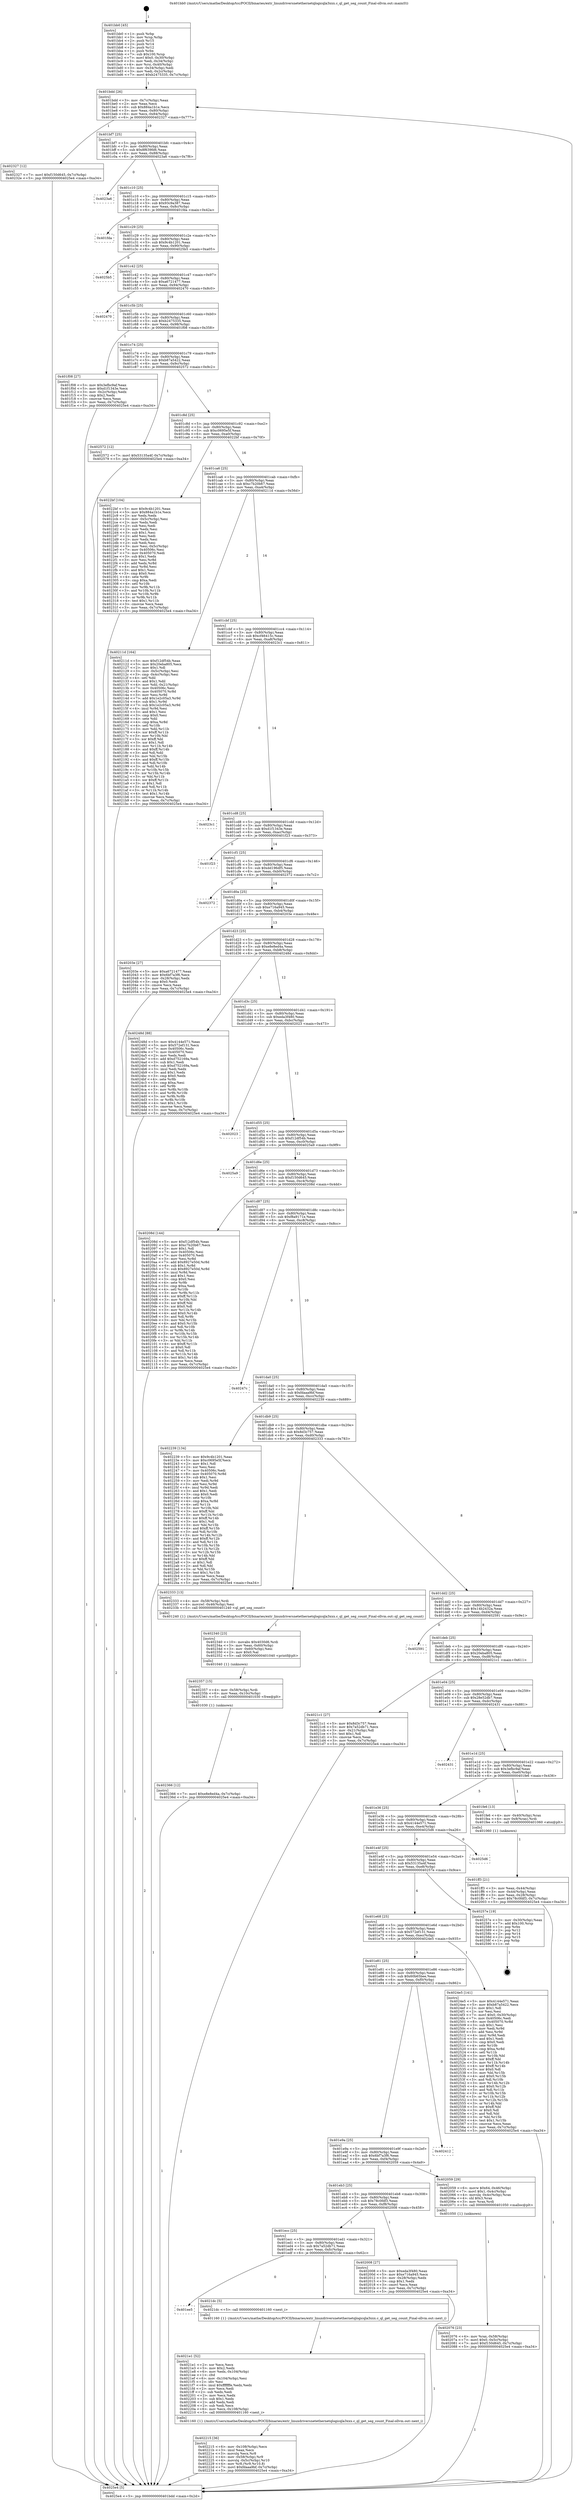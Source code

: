 digraph "0x401bb0" {
  label = "0x401bb0 (/mnt/c/Users/mathe/Desktop/tcc/POCII/binaries/extr_linuxdriversnetethernetqlogicqla3xxx.c_ql_get_seg_count_Final-ollvm.out::main(0))"
  labelloc = "t"
  node[shape=record]

  Entry [label="",width=0.3,height=0.3,shape=circle,fillcolor=black,style=filled]
  "0x401bdd" [label="{
     0x401bdd [26]\l
     | [instrs]\l
     &nbsp;&nbsp;0x401bdd \<+3\>: mov -0x7c(%rbp),%eax\l
     &nbsp;&nbsp;0x401be0 \<+2\>: mov %eax,%ecx\l
     &nbsp;&nbsp;0x401be2 \<+6\>: sub $0x884a1b1e,%ecx\l
     &nbsp;&nbsp;0x401be8 \<+3\>: mov %eax,-0x80(%rbp)\l
     &nbsp;&nbsp;0x401beb \<+6\>: mov %ecx,-0x84(%rbp)\l
     &nbsp;&nbsp;0x401bf1 \<+6\>: je 0000000000402327 \<main+0x777\>\l
  }"]
  "0x402327" [label="{
     0x402327 [12]\l
     | [instrs]\l
     &nbsp;&nbsp;0x402327 \<+7\>: movl $0xf150d645,-0x7c(%rbp)\l
     &nbsp;&nbsp;0x40232e \<+5\>: jmp 00000000004025e4 \<main+0xa34\>\l
  }"]
  "0x401bf7" [label="{
     0x401bf7 [25]\l
     | [instrs]\l
     &nbsp;&nbsp;0x401bf7 \<+5\>: jmp 0000000000401bfc \<main+0x4c\>\l
     &nbsp;&nbsp;0x401bfc \<+3\>: mov -0x80(%rbp),%eax\l
     &nbsp;&nbsp;0x401bff \<+5\>: sub $0x8f639fd6,%eax\l
     &nbsp;&nbsp;0x401c04 \<+6\>: mov %eax,-0x88(%rbp)\l
     &nbsp;&nbsp;0x401c0a \<+6\>: je 00000000004023a6 \<main+0x7f6\>\l
  }"]
  Exit [label="",width=0.3,height=0.3,shape=circle,fillcolor=black,style=filled,peripheries=2]
  "0x4023a6" [label="{
     0x4023a6\l
  }", style=dashed]
  "0x401c10" [label="{
     0x401c10 [25]\l
     | [instrs]\l
     &nbsp;&nbsp;0x401c10 \<+5\>: jmp 0000000000401c15 \<main+0x65\>\l
     &nbsp;&nbsp;0x401c15 \<+3\>: mov -0x80(%rbp),%eax\l
     &nbsp;&nbsp;0x401c18 \<+5\>: sub $0x93c9a387,%eax\l
     &nbsp;&nbsp;0x401c1d \<+6\>: mov %eax,-0x8c(%rbp)\l
     &nbsp;&nbsp;0x401c23 \<+6\>: je 0000000000401fda \<main+0x42a\>\l
  }"]
  "0x402366" [label="{
     0x402366 [12]\l
     | [instrs]\l
     &nbsp;&nbsp;0x402366 \<+7\>: movl $0xe8e8ed4a,-0x7c(%rbp)\l
     &nbsp;&nbsp;0x40236d \<+5\>: jmp 00000000004025e4 \<main+0xa34\>\l
  }"]
  "0x401fda" [label="{
     0x401fda\l
  }", style=dashed]
  "0x401c29" [label="{
     0x401c29 [25]\l
     | [instrs]\l
     &nbsp;&nbsp;0x401c29 \<+5\>: jmp 0000000000401c2e \<main+0x7e\>\l
     &nbsp;&nbsp;0x401c2e \<+3\>: mov -0x80(%rbp),%eax\l
     &nbsp;&nbsp;0x401c31 \<+5\>: sub $0x9c4b1201,%eax\l
     &nbsp;&nbsp;0x401c36 \<+6\>: mov %eax,-0x90(%rbp)\l
     &nbsp;&nbsp;0x401c3c \<+6\>: je 00000000004025b5 \<main+0xa05\>\l
  }"]
  "0x402357" [label="{
     0x402357 [15]\l
     | [instrs]\l
     &nbsp;&nbsp;0x402357 \<+4\>: mov -0x58(%rbp),%rdi\l
     &nbsp;&nbsp;0x40235b \<+6\>: mov %eax,-0x10c(%rbp)\l
     &nbsp;&nbsp;0x402361 \<+5\>: call 0000000000401030 \<free@plt\>\l
     | [calls]\l
     &nbsp;&nbsp;0x401030 \{1\} (unknown)\l
  }"]
  "0x4025b5" [label="{
     0x4025b5\l
  }", style=dashed]
  "0x401c42" [label="{
     0x401c42 [25]\l
     | [instrs]\l
     &nbsp;&nbsp;0x401c42 \<+5\>: jmp 0000000000401c47 \<main+0x97\>\l
     &nbsp;&nbsp;0x401c47 \<+3\>: mov -0x80(%rbp),%eax\l
     &nbsp;&nbsp;0x401c4a \<+5\>: sub $0xa6721477,%eax\l
     &nbsp;&nbsp;0x401c4f \<+6\>: mov %eax,-0x94(%rbp)\l
     &nbsp;&nbsp;0x401c55 \<+6\>: je 0000000000402470 \<main+0x8c0\>\l
  }"]
  "0x402340" [label="{
     0x402340 [23]\l
     | [instrs]\l
     &nbsp;&nbsp;0x402340 \<+10\>: movabs $0x4030d6,%rdi\l
     &nbsp;&nbsp;0x40234a \<+3\>: mov %eax,-0x60(%rbp)\l
     &nbsp;&nbsp;0x40234d \<+3\>: mov -0x60(%rbp),%esi\l
     &nbsp;&nbsp;0x402350 \<+2\>: mov $0x0,%al\l
     &nbsp;&nbsp;0x402352 \<+5\>: call 0000000000401040 \<printf@plt\>\l
     | [calls]\l
     &nbsp;&nbsp;0x401040 \{1\} (unknown)\l
  }"]
  "0x402470" [label="{
     0x402470\l
  }", style=dashed]
  "0x401c5b" [label="{
     0x401c5b [25]\l
     | [instrs]\l
     &nbsp;&nbsp;0x401c5b \<+5\>: jmp 0000000000401c60 \<main+0xb0\>\l
     &nbsp;&nbsp;0x401c60 \<+3\>: mov -0x80(%rbp),%eax\l
     &nbsp;&nbsp;0x401c63 \<+5\>: sub $0xb2475335,%eax\l
     &nbsp;&nbsp;0x401c68 \<+6\>: mov %eax,-0x98(%rbp)\l
     &nbsp;&nbsp;0x401c6e \<+6\>: je 0000000000401f08 \<main+0x358\>\l
  }"]
  "0x402215" [label="{
     0x402215 [36]\l
     | [instrs]\l
     &nbsp;&nbsp;0x402215 \<+6\>: mov -0x108(%rbp),%ecx\l
     &nbsp;&nbsp;0x40221b \<+3\>: imul %eax,%ecx\l
     &nbsp;&nbsp;0x40221e \<+3\>: movslq %ecx,%r8\l
     &nbsp;&nbsp;0x402221 \<+4\>: mov -0x58(%rbp),%r9\l
     &nbsp;&nbsp;0x402225 \<+4\>: movslq -0x5c(%rbp),%r10\l
     &nbsp;&nbsp;0x402229 \<+4\>: mov %r8,(%r9,%r10,8)\l
     &nbsp;&nbsp;0x40222d \<+7\>: movl $0xfdaaa9bf,-0x7c(%rbp)\l
     &nbsp;&nbsp;0x402234 \<+5\>: jmp 00000000004025e4 \<main+0xa34\>\l
  }"]
  "0x401f08" [label="{
     0x401f08 [27]\l
     | [instrs]\l
     &nbsp;&nbsp;0x401f08 \<+5\>: mov $0x3efbc9af,%eax\l
     &nbsp;&nbsp;0x401f0d \<+5\>: mov $0xd1f1343e,%ecx\l
     &nbsp;&nbsp;0x401f12 \<+3\>: mov -0x2c(%rbp),%edx\l
     &nbsp;&nbsp;0x401f15 \<+3\>: cmp $0x2,%edx\l
     &nbsp;&nbsp;0x401f18 \<+3\>: cmovne %ecx,%eax\l
     &nbsp;&nbsp;0x401f1b \<+3\>: mov %eax,-0x7c(%rbp)\l
     &nbsp;&nbsp;0x401f1e \<+5\>: jmp 00000000004025e4 \<main+0xa34\>\l
  }"]
  "0x401c74" [label="{
     0x401c74 [25]\l
     | [instrs]\l
     &nbsp;&nbsp;0x401c74 \<+5\>: jmp 0000000000401c79 \<main+0xc9\>\l
     &nbsp;&nbsp;0x401c79 \<+3\>: mov -0x80(%rbp),%eax\l
     &nbsp;&nbsp;0x401c7c \<+5\>: sub $0xb87a5422,%eax\l
     &nbsp;&nbsp;0x401c81 \<+6\>: mov %eax,-0x9c(%rbp)\l
     &nbsp;&nbsp;0x401c87 \<+6\>: je 0000000000402572 \<main+0x9c2\>\l
  }"]
  "0x4025e4" [label="{
     0x4025e4 [5]\l
     | [instrs]\l
     &nbsp;&nbsp;0x4025e4 \<+5\>: jmp 0000000000401bdd \<main+0x2d\>\l
  }"]
  "0x401bb0" [label="{
     0x401bb0 [45]\l
     | [instrs]\l
     &nbsp;&nbsp;0x401bb0 \<+1\>: push %rbp\l
     &nbsp;&nbsp;0x401bb1 \<+3\>: mov %rsp,%rbp\l
     &nbsp;&nbsp;0x401bb4 \<+2\>: push %r15\l
     &nbsp;&nbsp;0x401bb6 \<+2\>: push %r14\l
     &nbsp;&nbsp;0x401bb8 \<+2\>: push %r12\l
     &nbsp;&nbsp;0x401bba \<+1\>: push %rbx\l
     &nbsp;&nbsp;0x401bbb \<+7\>: sub $0x100,%rsp\l
     &nbsp;&nbsp;0x401bc2 \<+7\>: movl $0x0,-0x30(%rbp)\l
     &nbsp;&nbsp;0x401bc9 \<+3\>: mov %edi,-0x34(%rbp)\l
     &nbsp;&nbsp;0x401bcc \<+4\>: mov %rsi,-0x40(%rbp)\l
     &nbsp;&nbsp;0x401bd0 \<+3\>: mov -0x34(%rbp),%edi\l
     &nbsp;&nbsp;0x401bd3 \<+3\>: mov %edi,-0x2c(%rbp)\l
     &nbsp;&nbsp;0x401bd6 \<+7\>: movl $0xb2475335,-0x7c(%rbp)\l
  }"]
  "0x4021e1" [label="{
     0x4021e1 [52]\l
     | [instrs]\l
     &nbsp;&nbsp;0x4021e1 \<+2\>: xor %ecx,%ecx\l
     &nbsp;&nbsp;0x4021e3 \<+5\>: mov $0x2,%edx\l
     &nbsp;&nbsp;0x4021e8 \<+6\>: mov %edx,-0x104(%rbp)\l
     &nbsp;&nbsp;0x4021ee \<+1\>: cltd\l
     &nbsp;&nbsp;0x4021ef \<+6\>: mov -0x104(%rbp),%esi\l
     &nbsp;&nbsp;0x4021f5 \<+2\>: idiv %esi\l
     &nbsp;&nbsp;0x4021f7 \<+6\>: imul $0xfffffffe,%edx,%edx\l
     &nbsp;&nbsp;0x4021fd \<+2\>: mov %ecx,%edi\l
     &nbsp;&nbsp;0x4021ff \<+2\>: sub %edx,%edi\l
     &nbsp;&nbsp;0x402201 \<+2\>: mov %ecx,%edx\l
     &nbsp;&nbsp;0x402203 \<+3\>: sub $0x1,%edx\l
     &nbsp;&nbsp;0x402206 \<+2\>: add %edx,%edi\l
     &nbsp;&nbsp;0x402208 \<+2\>: sub %edi,%ecx\l
     &nbsp;&nbsp;0x40220a \<+6\>: mov %ecx,-0x108(%rbp)\l
     &nbsp;&nbsp;0x402210 \<+5\>: call 0000000000401160 \<next_i\>\l
     | [calls]\l
     &nbsp;&nbsp;0x401160 \{1\} (/mnt/c/Users/mathe/Desktop/tcc/POCII/binaries/extr_linuxdriversnetethernetqlogicqla3xxx.c_ql_get_seg_count_Final-ollvm.out::next_i)\l
  }"]
  "0x402572" [label="{
     0x402572 [12]\l
     | [instrs]\l
     &nbsp;&nbsp;0x402572 \<+7\>: movl $0x53135a4f,-0x7c(%rbp)\l
     &nbsp;&nbsp;0x402579 \<+5\>: jmp 00000000004025e4 \<main+0xa34\>\l
  }"]
  "0x401c8d" [label="{
     0x401c8d [25]\l
     | [instrs]\l
     &nbsp;&nbsp;0x401c8d \<+5\>: jmp 0000000000401c92 \<main+0xe2\>\l
     &nbsp;&nbsp;0x401c92 \<+3\>: mov -0x80(%rbp),%eax\l
     &nbsp;&nbsp;0x401c95 \<+5\>: sub $0xc0695e5f,%eax\l
     &nbsp;&nbsp;0x401c9a \<+6\>: mov %eax,-0xa0(%rbp)\l
     &nbsp;&nbsp;0x401ca0 \<+6\>: je 00000000004022bf \<main+0x70f\>\l
  }"]
  "0x401ee5" [label="{
     0x401ee5\l
  }", style=dashed]
  "0x4022bf" [label="{
     0x4022bf [104]\l
     | [instrs]\l
     &nbsp;&nbsp;0x4022bf \<+5\>: mov $0x9c4b1201,%eax\l
     &nbsp;&nbsp;0x4022c4 \<+5\>: mov $0x884a1b1e,%ecx\l
     &nbsp;&nbsp;0x4022c9 \<+2\>: xor %edx,%edx\l
     &nbsp;&nbsp;0x4022cb \<+3\>: mov -0x5c(%rbp),%esi\l
     &nbsp;&nbsp;0x4022ce \<+2\>: mov %edx,%edi\l
     &nbsp;&nbsp;0x4022d0 \<+2\>: sub %esi,%edi\l
     &nbsp;&nbsp;0x4022d2 \<+2\>: mov %edx,%esi\l
     &nbsp;&nbsp;0x4022d4 \<+3\>: sub $0x1,%esi\l
     &nbsp;&nbsp;0x4022d7 \<+2\>: add %esi,%edi\l
     &nbsp;&nbsp;0x4022d9 \<+2\>: mov %edx,%esi\l
     &nbsp;&nbsp;0x4022db \<+2\>: sub %edi,%esi\l
     &nbsp;&nbsp;0x4022dd \<+3\>: mov %esi,-0x5c(%rbp)\l
     &nbsp;&nbsp;0x4022e0 \<+7\>: mov 0x40506c,%esi\l
     &nbsp;&nbsp;0x4022e7 \<+7\>: mov 0x405070,%edi\l
     &nbsp;&nbsp;0x4022ee \<+3\>: sub $0x1,%edx\l
     &nbsp;&nbsp;0x4022f1 \<+3\>: mov %esi,%r8d\l
     &nbsp;&nbsp;0x4022f4 \<+3\>: add %edx,%r8d\l
     &nbsp;&nbsp;0x4022f7 \<+4\>: imul %r8d,%esi\l
     &nbsp;&nbsp;0x4022fb \<+3\>: and $0x1,%esi\l
     &nbsp;&nbsp;0x4022fe \<+3\>: cmp $0x0,%esi\l
     &nbsp;&nbsp;0x402301 \<+4\>: sete %r9b\l
     &nbsp;&nbsp;0x402305 \<+3\>: cmp $0xa,%edi\l
     &nbsp;&nbsp;0x402308 \<+4\>: setl %r10b\l
     &nbsp;&nbsp;0x40230c \<+3\>: mov %r9b,%r11b\l
     &nbsp;&nbsp;0x40230f \<+3\>: and %r10b,%r11b\l
     &nbsp;&nbsp;0x402312 \<+3\>: xor %r10b,%r9b\l
     &nbsp;&nbsp;0x402315 \<+3\>: or %r9b,%r11b\l
     &nbsp;&nbsp;0x402318 \<+4\>: test $0x1,%r11b\l
     &nbsp;&nbsp;0x40231c \<+3\>: cmovne %ecx,%eax\l
     &nbsp;&nbsp;0x40231f \<+3\>: mov %eax,-0x7c(%rbp)\l
     &nbsp;&nbsp;0x402322 \<+5\>: jmp 00000000004025e4 \<main+0xa34\>\l
  }"]
  "0x401ca6" [label="{
     0x401ca6 [25]\l
     | [instrs]\l
     &nbsp;&nbsp;0x401ca6 \<+5\>: jmp 0000000000401cab \<main+0xfb\>\l
     &nbsp;&nbsp;0x401cab \<+3\>: mov -0x80(%rbp),%eax\l
     &nbsp;&nbsp;0x401cae \<+5\>: sub $0xc7b20b67,%eax\l
     &nbsp;&nbsp;0x401cb3 \<+6\>: mov %eax,-0xa4(%rbp)\l
     &nbsp;&nbsp;0x401cb9 \<+6\>: je 000000000040211d \<main+0x56d\>\l
  }"]
  "0x4021dc" [label="{
     0x4021dc [5]\l
     | [instrs]\l
     &nbsp;&nbsp;0x4021dc \<+5\>: call 0000000000401160 \<next_i\>\l
     | [calls]\l
     &nbsp;&nbsp;0x401160 \{1\} (/mnt/c/Users/mathe/Desktop/tcc/POCII/binaries/extr_linuxdriversnetethernetqlogicqla3xxx.c_ql_get_seg_count_Final-ollvm.out::next_i)\l
  }"]
  "0x40211d" [label="{
     0x40211d [164]\l
     | [instrs]\l
     &nbsp;&nbsp;0x40211d \<+5\>: mov $0xf12df54b,%eax\l
     &nbsp;&nbsp;0x402122 \<+5\>: mov $0x20eba805,%ecx\l
     &nbsp;&nbsp;0x402127 \<+2\>: mov $0x1,%dl\l
     &nbsp;&nbsp;0x402129 \<+3\>: mov -0x5c(%rbp),%esi\l
     &nbsp;&nbsp;0x40212c \<+3\>: cmp -0x4c(%rbp),%esi\l
     &nbsp;&nbsp;0x40212f \<+4\>: setl %dil\l
     &nbsp;&nbsp;0x402133 \<+4\>: and $0x1,%dil\l
     &nbsp;&nbsp;0x402137 \<+4\>: mov %dil,-0x21(%rbp)\l
     &nbsp;&nbsp;0x40213b \<+7\>: mov 0x40506c,%esi\l
     &nbsp;&nbsp;0x402142 \<+8\>: mov 0x405070,%r8d\l
     &nbsp;&nbsp;0x40214a \<+3\>: mov %esi,%r9d\l
     &nbsp;&nbsp;0x40214d \<+7\>: add $0x1e2c05a3,%r9d\l
     &nbsp;&nbsp;0x402154 \<+4\>: sub $0x1,%r9d\l
     &nbsp;&nbsp;0x402158 \<+7\>: sub $0x1e2c05a3,%r9d\l
     &nbsp;&nbsp;0x40215f \<+4\>: imul %r9d,%esi\l
     &nbsp;&nbsp;0x402163 \<+3\>: and $0x1,%esi\l
     &nbsp;&nbsp;0x402166 \<+3\>: cmp $0x0,%esi\l
     &nbsp;&nbsp;0x402169 \<+4\>: sete %dil\l
     &nbsp;&nbsp;0x40216d \<+4\>: cmp $0xa,%r8d\l
     &nbsp;&nbsp;0x402171 \<+4\>: setl %r10b\l
     &nbsp;&nbsp;0x402175 \<+3\>: mov %dil,%r11b\l
     &nbsp;&nbsp;0x402178 \<+4\>: xor $0xff,%r11b\l
     &nbsp;&nbsp;0x40217c \<+3\>: mov %r10b,%bl\l
     &nbsp;&nbsp;0x40217f \<+3\>: xor $0xff,%bl\l
     &nbsp;&nbsp;0x402182 \<+3\>: xor $0x1,%dl\l
     &nbsp;&nbsp;0x402185 \<+3\>: mov %r11b,%r14b\l
     &nbsp;&nbsp;0x402188 \<+4\>: and $0xff,%r14b\l
     &nbsp;&nbsp;0x40218c \<+3\>: and %dl,%dil\l
     &nbsp;&nbsp;0x40218f \<+3\>: mov %bl,%r15b\l
     &nbsp;&nbsp;0x402192 \<+4\>: and $0xff,%r15b\l
     &nbsp;&nbsp;0x402196 \<+3\>: and %dl,%r10b\l
     &nbsp;&nbsp;0x402199 \<+3\>: or %dil,%r14b\l
     &nbsp;&nbsp;0x40219c \<+3\>: or %r10b,%r15b\l
     &nbsp;&nbsp;0x40219f \<+3\>: xor %r15b,%r14b\l
     &nbsp;&nbsp;0x4021a2 \<+3\>: or %bl,%r11b\l
     &nbsp;&nbsp;0x4021a5 \<+4\>: xor $0xff,%r11b\l
     &nbsp;&nbsp;0x4021a9 \<+3\>: or $0x1,%dl\l
     &nbsp;&nbsp;0x4021ac \<+3\>: and %dl,%r11b\l
     &nbsp;&nbsp;0x4021af \<+3\>: or %r11b,%r14b\l
     &nbsp;&nbsp;0x4021b2 \<+4\>: test $0x1,%r14b\l
     &nbsp;&nbsp;0x4021b6 \<+3\>: cmovne %ecx,%eax\l
     &nbsp;&nbsp;0x4021b9 \<+3\>: mov %eax,-0x7c(%rbp)\l
     &nbsp;&nbsp;0x4021bc \<+5\>: jmp 00000000004025e4 \<main+0xa34\>\l
  }"]
  "0x401cbf" [label="{
     0x401cbf [25]\l
     | [instrs]\l
     &nbsp;&nbsp;0x401cbf \<+5\>: jmp 0000000000401cc4 \<main+0x114\>\l
     &nbsp;&nbsp;0x401cc4 \<+3\>: mov -0x80(%rbp),%eax\l
     &nbsp;&nbsp;0x401cc7 \<+5\>: sub $0xcf46415c,%eax\l
     &nbsp;&nbsp;0x401ccc \<+6\>: mov %eax,-0xa8(%rbp)\l
     &nbsp;&nbsp;0x401cd2 \<+6\>: je 00000000004023c1 \<main+0x811\>\l
  }"]
  "0x402076" [label="{
     0x402076 [23]\l
     | [instrs]\l
     &nbsp;&nbsp;0x402076 \<+4\>: mov %rax,-0x58(%rbp)\l
     &nbsp;&nbsp;0x40207a \<+7\>: movl $0x0,-0x5c(%rbp)\l
     &nbsp;&nbsp;0x402081 \<+7\>: movl $0xf150d645,-0x7c(%rbp)\l
     &nbsp;&nbsp;0x402088 \<+5\>: jmp 00000000004025e4 \<main+0xa34\>\l
  }"]
  "0x4023c1" [label="{
     0x4023c1\l
  }", style=dashed]
  "0x401cd8" [label="{
     0x401cd8 [25]\l
     | [instrs]\l
     &nbsp;&nbsp;0x401cd8 \<+5\>: jmp 0000000000401cdd \<main+0x12d\>\l
     &nbsp;&nbsp;0x401cdd \<+3\>: mov -0x80(%rbp),%eax\l
     &nbsp;&nbsp;0x401ce0 \<+5\>: sub $0xd1f1343e,%eax\l
     &nbsp;&nbsp;0x401ce5 \<+6\>: mov %eax,-0xac(%rbp)\l
     &nbsp;&nbsp;0x401ceb \<+6\>: je 0000000000401f23 \<main+0x373\>\l
  }"]
  "0x401ecc" [label="{
     0x401ecc [25]\l
     | [instrs]\l
     &nbsp;&nbsp;0x401ecc \<+5\>: jmp 0000000000401ed1 \<main+0x321\>\l
     &nbsp;&nbsp;0x401ed1 \<+3\>: mov -0x80(%rbp),%eax\l
     &nbsp;&nbsp;0x401ed4 \<+5\>: sub $0x7a52db71,%eax\l
     &nbsp;&nbsp;0x401ed9 \<+6\>: mov %eax,-0xfc(%rbp)\l
     &nbsp;&nbsp;0x401edf \<+6\>: je 00000000004021dc \<main+0x62c\>\l
  }"]
  "0x401f23" [label="{
     0x401f23\l
  }", style=dashed]
  "0x401cf1" [label="{
     0x401cf1 [25]\l
     | [instrs]\l
     &nbsp;&nbsp;0x401cf1 \<+5\>: jmp 0000000000401cf6 \<main+0x146\>\l
     &nbsp;&nbsp;0x401cf6 \<+3\>: mov -0x80(%rbp),%eax\l
     &nbsp;&nbsp;0x401cf9 \<+5\>: sub $0xdd196df5,%eax\l
     &nbsp;&nbsp;0x401cfe \<+6\>: mov %eax,-0xb0(%rbp)\l
     &nbsp;&nbsp;0x401d04 \<+6\>: je 0000000000402372 \<main+0x7c2\>\l
  }"]
  "0x402008" [label="{
     0x402008 [27]\l
     | [instrs]\l
     &nbsp;&nbsp;0x402008 \<+5\>: mov $0xeda3f480,%eax\l
     &nbsp;&nbsp;0x40200d \<+5\>: mov $0xe716a945,%ecx\l
     &nbsp;&nbsp;0x402012 \<+3\>: mov -0x28(%rbp),%edx\l
     &nbsp;&nbsp;0x402015 \<+3\>: cmp $0x1,%edx\l
     &nbsp;&nbsp;0x402018 \<+3\>: cmovl %ecx,%eax\l
     &nbsp;&nbsp;0x40201b \<+3\>: mov %eax,-0x7c(%rbp)\l
     &nbsp;&nbsp;0x40201e \<+5\>: jmp 00000000004025e4 \<main+0xa34\>\l
  }"]
  "0x402372" [label="{
     0x402372\l
  }", style=dashed]
  "0x401d0a" [label="{
     0x401d0a [25]\l
     | [instrs]\l
     &nbsp;&nbsp;0x401d0a \<+5\>: jmp 0000000000401d0f \<main+0x15f\>\l
     &nbsp;&nbsp;0x401d0f \<+3\>: mov -0x80(%rbp),%eax\l
     &nbsp;&nbsp;0x401d12 \<+5\>: sub $0xe716a945,%eax\l
     &nbsp;&nbsp;0x401d17 \<+6\>: mov %eax,-0xb4(%rbp)\l
     &nbsp;&nbsp;0x401d1d \<+6\>: je 000000000040203e \<main+0x48e\>\l
  }"]
  "0x401eb3" [label="{
     0x401eb3 [25]\l
     | [instrs]\l
     &nbsp;&nbsp;0x401eb3 \<+5\>: jmp 0000000000401eb8 \<main+0x308\>\l
     &nbsp;&nbsp;0x401eb8 \<+3\>: mov -0x80(%rbp),%eax\l
     &nbsp;&nbsp;0x401ebb \<+5\>: sub $0x78c0fdf3,%eax\l
     &nbsp;&nbsp;0x401ec0 \<+6\>: mov %eax,-0xf8(%rbp)\l
     &nbsp;&nbsp;0x401ec6 \<+6\>: je 0000000000402008 \<main+0x458\>\l
  }"]
  "0x40203e" [label="{
     0x40203e [27]\l
     | [instrs]\l
     &nbsp;&nbsp;0x40203e \<+5\>: mov $0xa6721477,%eax\l
     &nbsp;&nbsp;0x402043 \<+5\>: mov $0x6bf7a3f6,%ecx\l
     &nbsp;&nbsp;0x402048 \<+3\>: mov -0x28(%rbp),%edx\l
     &nbsp;&nbsp;0x40204b \<+3\>: cmp $0x0,%edx\l
     &nbsp;&nbsp;0x40204e \<+3\>: cmove %ecx,%eax\l
     &nbsp;&nbsp;0x402051 \<+3\>: mov %eax,-0x7c(%rbp)\l
     &nbsp;&nbsp;0x402054 \<+5\>: jmp 00000000004025e4 \<main+0xa34\>\l
  }"]
  "0x401d23" [label="{
     0x401d23 [25]\l
     | [instrs]\l
     &nbsp;&nbsp;0x401d23 \<+5\>: jmp 0000000000401d28 \<main+0x178\>\l
     &nbsp;&nbsp;0x401d28 \<+3\>: mov -0x80(%rbp),%eax\l
     &nbsp;&nbsp;0x401d2b \<+5\>: sub $0xe8e8ed4a,%eax\l
     &nbsp;&nbsp;0x401d30 \<+6\>: mov %eax,-0xb8(%rbp)\l
     &nbsp;&nbsp;0x401d36 \<+6\>: je 000000000040248d \<main+0x8dd\>\l
  }"]
  "0x402059" [label="{
     0x402059 [29]\l
     | [instrs]\l
     &nbsp;&nbsp;0x402059 \<+6\>: movw $0x64,-0x46(%rbp)\l
     &nbsp;&nbsp;0x40205f \<+7\>: movl $0x1,-0x4c(%rbp)\l
     &nbsp;&nbsp;0x402066 \<+4\>: movslq -0x4c(%rbp),%rax\l
     &nbsp;&nbsp;0x40206a \<+4\>: shl $0x3,%rax\l
     &nbsp;&nbsp;0x40206e \<+3\>: mov %rax,%rdi\l
     &nbsp;&nbsp;0x402071 \<+5\>: call 0000000000401050 \<malloc@plt\>\l
     | [calls]\l
     &nbsp;&nbsp;0x401050 \{1\} (unknown)\l
  }"]
  "0x40248d" [label="{
     0x40248d [88]\l
     | [instrs]\l
     &nbsp;&nbsp;0x40248d \<+5\>: mov $0x4144e571,%eax\l
     &nbsp;&nbsp;0x402492 \<+5\>: mov $0x572ef131,%ecx\l
     &nbsp;&nbsp;0x402497 \<+7\>: mov 0x40506c,%edx\l
     &nbsp;&nbsp;0x40249e \<+7\>: mov 0x405070,%esi\l
     &nbsp;&nbsp;0x4024a5 \<+2\>: mov %edx,%edi\l
     &nbsp;&nbsp;0x4024a7 \<+6\>: add $0xd752169a,%edi\l
     &nbsp;&nbsp;0x4024ad \<+3\>: sub $0x1,%edi\l
     &nbsp;&nbsp;0x4024b0 \<+6\>: sub $0xd752169a,%edi\l
     &nbsp;&nbsp;0x4024b6 \<+3\>: imul %edi,%edx\l
     &nbsp;&nbsp;0x4024b9 \<+3\>: and $0x1,%edx\l
     &nbsp;&nbsp;0x4024bc \<+3\>: cmp $0x0,%edx\l
     &nbsp;&nbsp;0x4024bf \<+4\>: sete %r8b\l
     &nbsp;&nbsp;0x4024c3 \<+3\>: cmp $0xa,%esi\l
     &nbsp;&nbsp;0x4024c6 \<+4\>: setl %r9b\l
     &nbsp;&nbsp;0x4024ca \<+3\>: mov %r8b,%r10b\l
     &nbsp;&nbsp;0x4024cd \<+3\>: and %r9b,%r10b\l
     &nbsp;&nbsp;0x4024d0 \<+3\>: xor %r9b,%r8b\l
     &nbsp;&nbsp;0x4024d3 \<+3\>: or %r8b,%r10b\l
     &nbsp;&nbsp;0x4024d6 \<+4\>: test $0x1,%r10b\l
     &nbsp;&nbsp;0x4024da \<+3\>: cmovne %ecx,%eax\l
     &nbsp;&nbsp;0x4024dd \<+3\>: mov %eax,-0x7c(%rbp)\l
     &nbsp;&nbsp;0x4024e0 \<+5\>: jmp 00000000004025e4 \<main+0xa34\>\l
  }"]
  "0x401d3c" [label="{
     0x401d3c [25]\l
     | [instrs]\l
     &nbsp;&nbsp;0x401d3c \<+5\>: jmp 0000000000401d41 \<main+0x191\>\l
     &nbsp;&nbsp;0x401d41 \<+3\>: mov -0x80(%rbp),%eax\l
     &nbsp;&nbsp;0x401d44 \<+5\>: sub $0xeda3f480,%eax\l
     &nbsp;&nbsp;0x401d49 \<+6\>: mov %eax,-0xbc(%rbp)\l
     &nbsp;&nbsp;0x401d4f \<+6\>: je 0000000000402023 \<main+0x473\>\l
  }"]
  "0x401e9a" [label="{
     0x401e9a [25]\l
     | [instrs]\l
     &nbsp;&nbsp;0x401e9a \<+5\>: jmp 0000000000401e9f \<main+0x2ef\>\l
     &nbsp;&nbsp;0x401e9f \<+3\>: mov -0x80(%rbp),%eax\l
     &nbsp;&nbsp;0x401ea2 \<+5\>: sub $0x6bf7a3f6,%eax\l
     &nbsp;&nbsp;0x401ea7 \<+6\>: mov %eax,-0xf4(%rbp)\l
     &nbsp;&nbsp;0x401ead \<+6\>: je 0000000000402059 \<main+0x4a9\>\l
  }"]
  "0x402023" [label="{
     0x402023\l
  }", style=dashed]
  "0x401d55" [label="{
     0x401d55 [25]\l
     | [instrs]\l
     &nbsp;&nbsp;0x401d55 \<+5\>: jmp 0000000000401d5a \<main+0x1aa\>\l
     &nbsp;&nbsp;0x401d5a \<+3\>: mov -0x80(%rbp),%eax\l
     &nbsp;&nbsp;0x401d5d \<+5\>: sub $0xf12df54b,%eax\l
     &nbsp;&nbsp;0x401d62 \<+6\>: mov %eax,-0xc0(%rbp)\l
     &nbsp;&nbsp;0x401d68 \<+6\>: je 00000000004025a9 \<main+0x9f9\>\l
  }"]
  "0x402412" [label="{
     0x402412\l
  }", style=dashed]
  "0x4025a9" [label="{
     0x4025a9\l
  }", style=dashed]
  "0x401d6e" [label="{
     0x401d6e [25]\l
     | [instrs]\l
     &nbsp;&nbsp;0x401d6e \<+5\>: jmp 0000000000401d73 \<main+0x1c3\>\l
     &nbsp;&nbsp;0x401d73 \<+3\>: mov -0x80(%rbp),%eax\l
     &nbsp;&nbsp;0x401d76 \<+5\>: sub $0xf150d645,%eax\l
     &nbsp;&nbsp;0x401d7b \<+6\>: mov %eax,-0xc4(%rbp)\l
     &nbsp;&nbsp;0x401d81 \<+6\>: je 000000000040208d \<main+0x4dd\>\l
  }"]
  "0x401e81" [label="{
     0x401e81 [25]\l
     | [instrs]\l
     &nbsp;&nbsp;0x401e81 \<+5\>: jmp 0000000000401e86 \<main+0x2d6\>\l
     &nbsp;&nbsp;0x401e86 \<+3\>: mov -0x80(%rbp),%eax\l
     &nbsp;&nbsp;0x401e89 \<+5\>: sub $0x60b65bee,%eax\l
     &nbsp;&nbsp;0x401e8e \<+6\>: mov %eax,-0xf0(%rbp)\l
     &nbsp;&nbsp;0x401e94 \<+6\>: je 0000000000402412 \<main+0x862\>\l
  }"]
  "0x40208d" [label="{
     0x40208d [144]\l
     | [instrs]\l
     &nbsp;&nbsp;0x40208d \<+5\>: mov $0xf12df54b,%eax\l
     &nbsp;&nbsp;0x402092 \<+5\>: mov $0xc7b20b67,%ecx\l
     &nbsp;&nbsp;0x402097 \<+2\>: mov $0x1,%dl\l
     &nbsp;&nbsp;0x402099 \<+7\>: mov 0x40506c,%esi\l
     &nbsp;&nbsp;0x4020a0 \<+7\>: mov 0x405070,%edi\l
     &nbsp;&nbsp;0x4020a7 \<+3\>: mov %esi,%r8d\l
     &nbsp;&nbsp;0x4020aa \<+7\>: add $0x8927e50d,%r8d\l
     &nbsp;&nbsp;0x4020b1 \<+4\>: sub $0x1,%r8d\l
     &nbsp;&nbsp;0x4020b5 \<+7\>: sub $0x8927e50d,%r8d\l
     &nbsp;&nbsp;0x4020bc \<+4\>: imul %r8d,%esi\l
     &nbsp;&nbsp;0x4020c0 \<+3\>: and $0x1,%esi\l
     &nbsp;&nbsp;0x4020c3 \<+3\>: cmp $0x0,%esi\l
     &nbsp;&nbsp;0x4020c6 \<+4\>: sete %r9b\l
     &nbsp;&nbsp;0x4020ca \<+3\>: cmp $0xa,%edi\l
     &nbsp;&nbsp;0x4020cd \<+4\>: setl %r10b\l
     &nbsp;&nbsp;0x4020d1 \<+3\>: mov %r9b,%r11b\l
     &nbsp;&nbsp;0x4020d4 \<+4\>: xor $0xff,%r11b\l
     &nbsp;&nbsp;0x4020d8 \<+3\>: mov %r10b,%bl\l
     &nbsp;&nbsp;0x4020db \<+3\>: xor $0xff,%bl\l
     &nbsp;&nbsp;0x4020de \<+3\>: xor $0x0,%dl\l
     &nbsp;&nbsp;0x4020e1 \<+3\>: mov %r11b,%r14b\l
     &nbsp;&nbsp;0x4020e4 \<+4\>: and $0x0,%r14b\l
     &nbsp;&nbsp;0x4020e8 \<+3\>: and %dl,%r9b\l
     &nbsp;&nbsp;0x4020eb \<+3\>: mov %bl,%r15b\l
     &nbsp;&nbsp;0x4020ee \<+4\>: and $0x0,%r15b\l
     &nbsp;&nbsp;0x4020f2 \<+3\>: and %dl,%r10b\l
     &nbsp;&nbsp;0x4020f5 \<+3\>: or %r9b,%r14b\l
     &nbsp;&nbsp;0x4020f8 \<+3\>: or %r10b,%r15b\l
     &nbsp;&nbsp;0x4020fb \<+3\>: xor %r15b,%r14b\l
     &nbsp;&nbsp;0x4020fe \<+3\>: or %bl,%r11b\l
     &nbsp;&nbsp;0x402101 \<+4\>: xor $0xff,%r11b\l
     &nbsp;&nbsp;0x402105 \<+3\>: or $0x0,%dl\l
     &nbsp;&nbsp;0x402108 \<+3\>: and %dl,%r11b\l
     &nbsp;&nbsp;0x40210b \<+3\>: or %r11b,%r14b\l
     &nbsp;&nbsp;0x40210e \<+4\>: test $0x1,%r14b\l
     &nbsp;&nbsp;0x402112 \<+3\>: cmovne %ecx,%eax\l
     &nbsp;&nbsp;0x402115 \<+3\>: mov %eax,-0x7c(%rbp)\l
     &nbsp;&nbsp;0x402118 \<+5\>: jmp 00000000004025e4 \<main+0xa34\>\l
  }"]
  "0x401d87" [label="{
     0x401d87 [25]\l
     | [instrs]\l
     &nbsp;&nbsp;0x401d87 \<+5\>: jmp 0000000000401d8c \<main+0x1dc\>\l
     &nbsp;&nbsp;0x401d8c \<+3\>: mov -0x80(%rbp),%eax\l
     &nbsp;&nbsp;0x401d8f \<+5\>: sub $0xf8a9171e,%eax\l
     &nbsp;&nbsp;0x401d94 \<+6\>: mov %eax,-0xc8(%rbp)\l
     &nbsp;&nbsp;0x401d9a \<+6\>: je 000000000040247c \<main+0x8cc\>\l
  }"]
  "0x4024e5" [label="{
     0x4024e5 [141]\l
     | [instrs]\l
     &nbsp;&nbsp;0x4024e5 \<+5\>: mov $0x4144e571,%eax\l
     &nbsp;&nbsp;0x4024ea \<+5\>: mov $0xb87a5422,%ecx\l
     &nbsp;&nbsp;0x4024ef \<+2\>: mov $0x1,%dl\l
     &nbsp;&nbsp;0x4024f1 \<+2\>: xor %esi,%esi\l
     &nbsp;&nbsp;0x4024f3 \<+7\>: movl $0x0,-0x30(%rbp)\l
     &nbsp;&nbsp;0x4024fa \<+7\>: mov 0x40506c,%edi\l
     &nbsp;&nbsp;0x402501 \<+8\>: mov 0x405070,%r8d\l
     &nbsp;&nbsp;0x402509 \<+3\>: sub $0x1,%esi\l
     &nbsp;&nbsp;0x40250c \<+3\>: mov %edi,%r9d\l
     &nbsp;&nbsp;0x40250f \<+3\>: add %esi,%r9d\l
     &nbsp;&nbsp;0x402512 \<+4\>: imul %r9d,%edi\l
     &nbsp;&nbsp;0x402516 \<+3\>: and $0x1,%edi\l
     &nbsp;&nbsp;0x402519 \<+3\>: cmp $0x0,%edi\l
     &nbsp;&nbsp;0x40251c \<+4\>: sete %r10b\l
     &nbsp;&nbsp;0x402520 \<+4\>: cmp $0xa,%r8d\l
     &nbsp;&nbsp;0x402524 \<+4\>: setl %r11b\l
     &nbsp;&nbsp;0x402528 \<+3\>: mov %r10b,%bl\l
     &nbsp;&nbsp;0x40252b \<+3\>: xor $0xff,%bl\l
     &nbsp;&nbsp;0x40252e \<+3\>: mov %r11b,%r14b\l
     &nbsp;&nbsp;0x402531 \<+4\>: xor $0xff,%r14b\l
     &nbsp;&nbsp;0x402535 \<+3\>: xor $0x0,%dl\l
     &nbsp;&nbsp;0x402538 \<+3\>: mov %bl,%r15b\l
     &nbsp;&nbsp;0x40253b \<+4\>: and $0x0,%r15b\l
     &nbsp;&nbsp;0x40253f \<+3\>: and %dl,%r10b\l
     &nbsp;&nbsp;0x402542 \<+3\>: mov %r14b,%r12b\l
     &nbsp;&nbsp;0x402545 \<+4\>: and $0x0,%r12b\l
     &nbsp;&nbsp;0x402549 \<+3\>: and %dl,%r11b\l
     &nbsp;&nbsp;0x40254c \<+3\>: or %r10b,%r15b\l
     &nbsp;&nbsp;0x40254f \<+3\>: or %r11b,%r12b\l
     &nbsp;&nbsp;0x402552 \<+3\>: xor %r12b,%r15b\l
     &nbsp;&nbsp;0x402555 \<+3\>: or %r14b,%bl\l
     &nbsp;&nbsp;0x402558 \<+3\>: xor $0xff,%bl\l
     &nbsp;&nbsp;0x40255b \<+3\>: or $0x0,%dl\l
     &nbsp;&nbsp;0x40255e \<+2\>: and %dl,%bl\l
     &nbsp;&nbsp;0x402560 \<+3\>: or %bl,%r15b\l
     &nbsp;&nbsp;0x402563 \<+4\>: test $0x1,%r15b\l
     &nbsp;&nbsp;0x402567 \<+3\>: cmovne %ecx,%eax\l
     &nbsp;&nbsp;0x40256a \<+3\>: mov %eax,-0x7c(%rbp)\l
     &nbsp;&nbsp;0x40256d \<+5\>: jmp 00000000004025e4 \<main+0xa34\>\l
  }"]
  "0x40247c" [label="{
     0x40247c\l
  }", style=dashed]
  "0x401da0" [label="{
     0x401da0 [25]\l
     | [instrs]\l
     &nbsp;&nbsp;0x401da0 \<+5\>: jmp 0000000000401da5 \<main+0x1f5\>\l
     &nbsp;&nbsp;0x401da5 \<+3\>: mov -0x80(%rbp),%eax\l
     &nbsp;&nbsp;0x401da8 \<+5\>: sub $0xfdaaa9bf,%eax\l
     &nbsp;&nbsp;0x401dad \<+6\>: mov %eax,-0xcc(%rbp)\l
     &nbsp;&nbsp;0x401db3 \<+6\>: je 0000000000402239 \<main+0x689\>\l
  }"]
  "0x401e68" [label="{
     0x401e68 [25]\l
     | [instrs]\l
     &nbsp;&nbsp;0x401e68 \<+5\>: jmp 0000000000401e6d \<main+0x2bd\>\l
     &nbsp;&nbsp;0x401e6d \<+3\>: mov -0x80(%rbp),%eax\l
     &nbsp;&nbsp;0x401e70 \<+5\>: sub $0x572ef131,%eax\l
     &nbsp;&nbsp;0x401e75 \<+6\>: mov %eax,-0xec(%rbp)\l
     &nbsp;&nbsp;0x401e7b \<+6\>: je 00000000004024e5 \<main+0x935\>\l
  }"]
  "0x402239" [label="{
     0x402239 [134]\l
     | [instrs]\l
     &nbsp;&nbsp;0x402239 \<+5\>: mov $0x9c4b1201,%eax\l
     &nbsp;&nbsp;0x40223e \<+5\>: mov $0xc0695e5f,%ecx\l
     &nbsp;&nbsp;0x402243 \<+2\>: mov $0x1,%dl\l
     &nbsp;&nbsp;0x402245 \<+2\>: xor %esi,%esi\l
     &nbsp;&nbsp;0x402247 \<+7\>: mov 0x40506c,%edi\l
     &nbsp;&nbsp;0x40224e \<+8\>: mov 0x405070,%r8d\l
     &nbsp;&nbsp;0x402256 \<+3\>: sub $0x1,%esi\l
     &nbsp;&nbsp;0x402259 \<+3\>: mov %edi,%r9d\l
     &nbsp;&nbsp;0x40225c \<+3\>: add %esi,%r9d\l
     &nbsp;&nbsp;0x40225f \<+4\>: imul %r9d,%edi\l
     &nbsp;&nbsp;0x402263 \<+3\>: and $0x1,%edi\l
     &nbsp;&nbsp;0x402266 \<+3\>: cmp $0x0,%edi\l
     &nbsp;&nbsp;0x402269 \<+4\>: sete %r10b\l
     &nbsp;&nbsp;0x40226d \<+4\>: cmp $0xa,%r8d\l
     &nbsp;&nbsp;0x402271 \<+4\>: setl %r11b\l
     &nbsp;&nbsp;0x402275 \<+3\>: mov %r10b,%bl\l
     &nbsp;&nbsp;0x402278 \<+3\>: xor $0xff,%bl\l
     &nbsp;&nbsp;0x40227b \<+3\>: mov %r11b,%r14b\l
     &nbsp;&nbsp;0x40227e \<+4\>: xor $0xff,%r14b\l
     &nbsp;&nbsp;0x402282 \<+3\>: xor $0x1,%dl\l
     &nbsp;&nbsp;0x402285 \<+3\>: mov %bl,%r15b\l
     &nbsp;&nbsp;0x402288 \<+4\>: and $0xff,%r15b\l
     &nbsp;&nbsp;0x40228c \<+3\>: and %dl,%r10b\l
     &nbsp;&nbsp;0x40228f \<+3\>: mov %r14b,%r12b\l
     &nbsp;&nbsp;0x402292 \<+4\>: and $0xff,%r12b\l
     &nbsp;&nbsp;0x402296 \<+3\>: and %dl,%r11b\l
     &nbsp;&nbsp;0x402299 \<+3\>: or %r10b,%r15b\l
     &nbsp;&nbsp;0x40229c \<+3\>: or %r11b,%r12b\l
     &nbsp;&nbsp;0x40229f \<+3\>: xor %r12b,%r15b\l
     &nbsp;&nbsp;0x4022a2 \<+3\>: or %r14b,%bl\l
     &nbsp;&nbsp;0x4022a5 \<+3\>: xor $0xff,%bl\l
     &nbsp;&nbsp;0x4022a8 \<+3\>: or $0x1,%dl\l
     &nbsp;&nbsp;0x4022ab \<+2\>: and %dl,%bl\l
     &nbsp;&nbsp;0x4022ad \<+3\>: or %bl,%r15b\l
     &nbsp;&nbsp;0x4022b0 \<+4\>: test $0x1,%r15b\l
     &nbsp;&nbsp;0x4022b4 \<+3\>: cmovne %ecx,%eax\l
     &nbsp;&nbsp;0x4022b7 \<+3\>: mov %eax,-0x7c(%rbp)\l
     &nbsp;&nbsp;0x4022ba \<+5\>: jmp 00000000004025e4 \<main+0xa34\>\l
  }"]
  "0x401db9" [label="{
     0x401db9 [25]\l
     | [instrs]\l
     &nbsp;&nbsp;0x401db9 \<+5\>: jmp 0000000000401dbe \<main+0x20e\>\l
     &nbsp;&nbsp;0x401dbe \<+3\>: mov -0x80(%rbp),%eax\l
     &nbsp;&nbsp;0x401dc1 \<+5\>: sub $0x8d3c757,%eax\l
     &nbsp;&nbsp;0x401dc6 \<+6\>: mov %eax,-0xd0(%rbp)\l
     &nbsp;&nbsp;0x401dcc \<+6\>: je 0000000000402333 \<main+0x783\>\l
  }"]
  "0x40257e" [label="{
     0x40257e [19]\l
     | [instrs]\l
     &nbsp;&nbsp;0x40257e \<+3\>: mov -0x30(%rbp),%eax\l
     &nbsp;&nbsp;0x402581 \<+7\>: add $0x100,%rsp\l
     &nbsp;&nbsp;0x402588 \<+1\>: pop %rbx\l
     &nbsp;&nbsp;0x402589 \<+2\>: pop %r12\l
     &nbsp;&nbsp;0x40258b \<+2\>: pop %r14\l
     &nbsp;&nbsp;0x40258d \<+2\>: pop %r15\l
     &nbsp;&nbsp;0x40258f \<+1\>: pop %rbp\l
     &nbsp;&nbsp;0x402590 \<+1\>: ret\l
  }"]
  "0x402333" [label="{
     0x402333 [13]\l
     | [instrs]\l
     &nbsp;&nbsp;0x402333 \<+4\>: mov -0x58(%rbp),%rdi\l
     &nbsp;&nbsp;0x402337 \<+4\>: movzwl -0x46(%rbp),%esi\l
     &nbsp;&nbsp;0x40233b \<+5\>: call 0000000000401240 \<ql_get_seg_count\>\l
     | [calls]\l
     &nbsp;&nbsp;0x401240 \{1\} (/mnt/c/Users/mathe/Desktop/tcc/POCII/binaries/extr_linuxdriversnetethernetqlogicqla3xxx.c_ql_get_seg_count_Final-ollvm.out::ql_get_seg_count)\l
  }"]
  "0x401dd2" [label="{
     0x401dd2 [25]\l
     | [instrs]\l
     &nbsp;&nbsp;0x401dd2 \<+5\>: jmp 0000000000401dd7 \<main+0x227\>\l
     &nbsp;&nbsp;0x401dd7 \<+3\>: mov -0x80(%rbp),%eax\l
     &nbsp;&nbsp;0x401dda \<+5\>: sub $0x14b2432a,%eax\l
     &nbsp;&nbsp;0x401ddf \<+6\>: mov %eax,-0xd4(%rbp)\l
     &nbsp;&nbsp;0x401de5 \<+6\>: je 0000000000402591 \<main+0x9e1\>\l
  }"]
  "0x401e4f" [label="{
     0x401e4f [25]\l
     | [instrs]\l
     &nbsp;&nbsp;0x401e4f \<+5\>: jmp 0000000000401e54 \<main+0x2a4\>\l
     &nbsp;&nbsp;0x401e54 \<+3\>: mov -0x80(%rbp),%eax\l
     &nbsp;&nbsp;0x401e57 \<+5\>: sub $0x53135a4f,%eax\l
     &nbsp;&nbsp;0x401e5c \<+6\>: mov %eax,-0xe8(%rbp)\l
     &nbsp;&nbsp;0x401e62 \<+6\>: je 000000000040257e \<main+0x9ce\>\l
  }"]
  "0x402591" [label="{
     0x402591\l
  }", style=dashed]
  "0x401deb" [label="{
     0x401deb [25]\l
     | [instrs]\l
     &nbsp;&nbsp;0x401deb \<+5\>: jmp 0000000000401df0 \<main+0x240\>\l
     &nbsp;&nbsp;0x401df0 \<+3\>: mov -0x80(%rbp),%eax\l
     &nbsp;&nbsp;0x401df3 \<+5\>: sub $0x20eba805,%eax\l
     &nbsp;&nbsp;0x401df8 \<+6\>: mov %eax,-0xd8(%rbp)\l
     &nbsp;&nbsp;0x401dfe \<+6\>: je 00000000004021c1 \<main+0x611\>\l
  }"]
  "0x4025d6" [label="{
     0x4025d6\l
  }", style=dashed]
  "0x4021c1" [label="{
     0x4021c1 [27]\l
     | [instrs]\l
     &nbsp;&nbsp;0x4021c1 \<+5\>: mov $0x8d3c757,%eax\l
     &nbsp;&nbsp;0x4021c6 \<+5\>: mov $0x7a52db71,%ecx\l
     &nbsp;&nbsp;0x4021cb \<+3\>: mov -0x21(%rbp),%dl\l
     &nbsp;&nbsp;0x4021ce \<+3\>: test $0x1,%dl\l
     &nbsp;&nbsp;0x4021d1 \<+3\>: cmovne %ecx,%eax\l
     &nbsp;&nbsp;0x4021d4 \<+3\>: mov %eax,-0x7c(%rbp)\l
     &nbsp;&nbsp;0x4021d7 \<+5\>: jmp 00000000004025e4 \<main+0xa34\>\l
  }"]
  "0x401e04" [label="{
     0x401e04 [25]\l
     | [instrs]\l
     &nbsp;&nbsp;0x401e04 \<+5\>: jmp 0000000000401e09 \<main+0x259\>\l
     &nbsp;&nbsp;0x401e09 \<+3\>: mov -0x80(%rbp),%eax\l
     &nbsp;&nbsp;0x401e0c \<+5\>: sub $0x28e52db7,%eax\l
     &nbsp;&nbsp;0x401e11 \<+6\>: mov %eax,-0xdc(%rbp)\l
     &nbsp;&nbsp;0x401e17 \<+6\>: je 0000000000402431 \<main+0x881\>\l
  }"]
  "0x401ff3" [label="{
     0x401ff3 [21]\l
     | [instrs]\l
     &nbsp;&nbsp;0x401ff3 \<+3\>: mov %eax,-0x44(%rbp)\l
     &nbsp;&nbsp;0x401ff6 \<+3\>: mov -0x44(%rbp),%eax\l
     &nbsp;&nbsp;0x401ff9 \<+3\>: mov %eax,-0x28(%rbp)\l
     &nbsp;&nbsp;0x401ffc \<+7\>: movl $0x78c0fdf3,-0x7c(%rbp)\l
     &nbsp;&nbsp;0x402003 \<+5\>: jmp 00000000004025e4 \<main+0xa34\>\l
  }"]
  "0x402431" [label="{
     0x402431\l
  }", style=dashed]
  "0x401e1d" [label="{
     0x401e1d [25]\l
     | [instrs]\l
     &nbsp;&nbsp;0x401e1d \<+5\>: jmp 0000000000401e22 \<main+0x272\>\l
     &nbsp;&nbsp;0x401e22 \<+3\>: mov -0x80(%rbp),%eax\l
     &nbsp;&nbsp;0x401e25 \<+5\>: sub $0x3efbc9af,%eax\l
     &nbsp;&nbsp;0x401e2a \<+6\>: mov %eax,-0xe0(%rbp)\l
     &nbsp;&nbsp;0x401e30 \<+6\>: je 0000000000401fe6 \<main+0x436\>\l
  }"]
  "0x401e36" [label="{
     0x401e36 [25]\l
     | [instrs]\l
     &nbsp;&nbsp;0x401e36 \<+5\>: jmp 0000000000401e3b \<main+0x28b\>\l
     &nbsp;&nbsp;0x401e3b \<+3\>: mov -0x80(%rbp),%eax\l
     &nbsp;&nbsp;0x401e3e \<+5\>: sub $0x4144e571,%eax\l
     &nbsp;&nbsp;0x401e43 \<+6\>: mov %eax,-0xe4(%rbp)\l
     &nbsp;&nbsp;0x401e49 \<+6\>: je 00000000004025d6 \<main+0xa26\>\l
  }"]
  "0x401fe6" [label="{
     0x401fe6 [13]\l
     | [instrs]\l
     &nbsp;&nbsp;0x401fe6 \<+4\>: mov -0x40(%rbp),%rax\l
     &nbsp;&nbsp;0x401fea \<+4\>: mov 0x8(%rax),%rdi\l
     &nbsp;&nbsp;0x401fee \<+5\>: call 0000000000401060 \<atoi@plt\>\l
     | [calls]\l
     &nbsp;&nbsp;0x401060 \{1\} (unknown)\l
  }"]
  Entry -> "0x401bb0" [label=" 1"]
  "0x401bdd" -> "0x402327" [label=" 1"]
  "0x401bdd" -> "0x401bf7" [label=" 19"]
  "0x40257e" -> Exit [label=" 1"]
  "0x401bf7" -> "0x4023a6" [label=" 0"]
  "0x401bf7" -> "0x401c10" [label=" 19"]
  "0x402572" -> "0x4025e4" [label=" 1"]
  "0x401c10" -> "0x401fda" [label=" 0"]
  "0x401c10" -> "0x401c29" [label=" 19"]
  "0x4024e5" -> "0x4025e4" [label=" 1"]
  "0x401c29" -> "0x4025b5" [label=" 0"]
  "0x401c29" -> "0x401c42" [label=" 19"]
  "0x40248d" -> "0x4025e4" [label=" 1"]
  "0x401c42" -> "0x402470" [label=" 0"]
  "0x401c42" -> "0x401c5b" [label=" 19"]
  "0x402366" -> "0x4025e4" [label=" 1"]
  "0x401c5b" -> "0x401f08" [label=" 1"]
  "0x401c5b" -> "0x401c74" [label=" 18"]
  "0x401f08" -> "0x4025e4" [label=" 1"]
  "0x401bb0" -> "0x401bdd" [label=" 1"]
  "0x4025e4" -> "0x401bdd" [label=" 19"]
  "0x402357" -> "0x402366" [label=" 1"]
  "0x401c74" -> "0x402572" [label=" 1"]
  "0x401c74" -> "0x401c8d" [label=" 17"]
  "0x402340" -> "0x402357" [label=" 1"]
  "0x401c8d" -> "0x4022bf" [label=" 1"]
  "0x401c8d" -> "0x401ca6" [label=" 16"]
  "0x402333" -> "0x402340" [label=" 1"]
  "0x401ca6" -> "0x40211d" [label=" 2"]
  "0x401ca6" -> "0x401cbf" [label=" 14"]
  "0x402327" -> "0x4025e4" [label=" 1"]
  "0x401cbf" -> "0x4023c1" [label=" 0"]
  "0x401cbf" -> "0x401cd8" [label=" 14"]
  "0x402239" -> "0x4025e4" [label=" 1"]
  "0x401cd8" -> "0x401f23" [label=" 0"]
  "0x401cd8" -> "0x401cf1" [label=" 14"]
  "0x402215" -> "0x4025e4" [label=" 1"]
  "0x401cf1" -> "0x402372" [label=" 0"]
  "0x401cf1" -> "0x401d0a" [label=" 14"]
  "0x4021e1" -> "0x402215" [label=" 1"]
  "0x401d0a" -> "0x40203e" [label=" 1"]
  "0x401d0a" -> "0x401d23" [label=" 13"]
  "0x401ecc" -> "0x401ee5" [label=" 0"]
  "0x401d23" -> "0x40248d" [label=" 1"]
  "0x401d23" -> "0x401d3c" [label=" 12"]
  "0x401ecc" -> "0x4021dc" [label=" 1"]
  "0x401d3c" -> "0x402023" [label=" 0"]
  "0x401d3c" -> "0x401d55" [label=" 12"]
  "0x4021c1" -> "0x4025e4" [label=" 2"]
  "0x401d55" -> "0x4025a9" [label=" 0"]
  "0x401d55" -> "0x401d6e" [label=" 12"]
  "0x40211d" -> "0x4025e4" [label=" 2"]
  "0x401d6e" -> "0x40208d" [label=" 2"]
  "0x401d6e" -> "0x401d87" [label=" 10"]
  "0x402076" -> "0x4025e4" [label=" 1"]
  "0x401d87" -> "0x40247c" [label=" 0"]
  "0x401d87" -> "0x401da0" [label=" 10"]
  "0x402059" -> "0x402076" [label=" 1"]
  "0x401da0" -> "0x402239" [label=" 1"]
  "0x401da0" -> "0x401db9" [label=" 9"]
  "0x402008" -> "0x4025e4" [label=" 1"]
  "0x401db9" -> "0x402333" [label=" 1"]
  "0x401db9" -> "0x401dd2" [label=" 8"]
  "0x401eb3" -> "0x401ecc" [label=" 1"]
  "0x401dd2" -> "0x402591" [label=" 0"]
  "0x401dd2" -> "0x401deb" [label=" 8"]
  "0x4021dc" -> "0x4021e1" [label=" 1"]
  "0x401deb" -> "0x4021c1" [label=" 2"]
  "0x401deb" -> "0x401e04" [label=" 6"]
  "0x401e9a" -> "0x401eb3" [label=" 2"]
  "0x401e04" -> "0x402431" [label=" 0"]
  "0x401e04" -> "0x401e1d" [label=" 6"]
  "0x4022bf" -> "0x4025e4" [label=" 1"]
  "0x401e1d" -> "0x401fe6" [label=" 1"]
  "0x401e1d" -> "0x401e36" [label=" 5"]
  "0x401fe6" -> "0x401ff3" [label=" 1"]
  "0x401ff3" -> "0x4025e4" [label=" 1"]
  "0x401e9a" -> "0x402059" [label=" 1"]
  "0x401e36" -> "0x4025d6" [label=" 0"]
  "0x401e36" -> "0x401e4f" [label=" 5"]
  "0x401eb3" -> "0x402008" [label=" 1"]
  "0x401e4f" -> "0x40257e" [label=" 1"]
  "0x401e4f" -> "0x401e68" [label=" 4"]
  "0x40203e" -> "0x4025e4" [label=" 1"]
  "0x401e68" -> "0x4024e5" [label=" 1"]
  "0x401e68" -> "0x401e81" [label=" 3"]
  "0x40208d" -> "0x4025e4" [label=" 2"]
  "0x401e81" -> "0x402412" [label=" 0"]
  "0x401e81" -> "0x401e9a" [label=" 3"]
}
